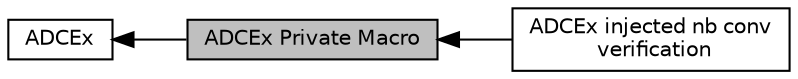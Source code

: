 digraph "ADCEx Private Macro"
{
  edge [fontname="Helvetica",fontsize="10",labelfontname="Helvetica",labelfontsize="10"];
  node [fontname="Helvetica",fontsize="10",shape=box];
  rankdir=LR;
  Node1 [label="ADCEx Private Macro",height=0.2,width=0.4,color="black", fillcolor="grey75", style="filled", fontcolor="black",tooltip=" "];
  Node2 [label="ADCEx",height=0.2,width=0.4,color="black", fillcolor="white", style="filled",URL="$group___a_d_c_ex.html",tooltip="ADC Extension HAL module driver."];
  Node3 [label="ADCEx injected nb conv\l verification",height=0.2,width=0.4,color="black", fillcolor="white", style="filled",URL="$group___a_d_c_ex__injected__nb__conv__verification.html",tooltip=" "];
  Node2->Node1 [shape=plaintext, dir="back", style="solid"];
  Node1->Node3 [shape=plaintext, dir="back", style="solid"];
}
